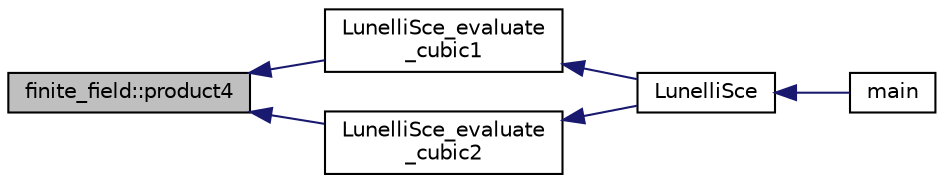 digraph "finite_field::product4"
{
  edge [fontname="Helvetica",fontsize="10",labelfontname="Helvetica",labelfontsize="10"];
  node [fontname="Helvetica",fontsize="10",shape=record];
  rankdir="LR";
  Node16846 [label="finite_field::product4",height=0.2,width=0.4,color="black", fillcolor="grey75", style="filled", fontcolor="black"];
  Node16846 -> Node16847 [dir="back",color="midnightblue",fontsize="10",style="solid",fontname="Helvetica"];
  Node16847 [label="LunelliSce_evaluate\l_cubic1",height=0.2,width=0.4,color="black", fillcolor="white", style="filled",URL="$d4/d67/geometry_8h.html#a8f28c5a252bb6644322e34e902f249d2"];
  Node16847 -> Node16848 [dir="back",color="midnightblue",fontsize="10",style="solid",fontname="Helvetica"];
  Node16848 [label="LunelliSce",height=0.2,width=0.4,color="black", fillcolor="white", style="filled",URL="$d4/de8/conic_8_c.html#aff3f16a42ec8b9efa78fc209b8ab5452"];
  Node16848 -> Node16849 [dir="back",color="midnightblue",fontsize="10",style="solid",fontname="Helvetica"];
  Node16849 [label="main",height=0.2,width=0.4,color="black", fillcolor="white", style="filled",URL="$db/d67/test__hyperoval_8_c.html#a3c04138a5bfe5d72780bb7e82a18e627"];
  Node16846 -> Node16850 [dir="back",color="midnightblue",fontsize="10",style="solid",fontname="Helvetica"];
  Node16850 [label="LunelliSce_evaluate\l_cubic2",height=0.2,width=0.4,color="black", fillcolor="white", style="filled",URL="$d4/d67/geometry_8h.html#a81d4cdfd8aaa3919768d5e7266d5c933"];
  Node16850 -> Node16848 [dir="back",color="midnightblue",fontsize="10",style="solid",fontname="Helvetica"];
}
